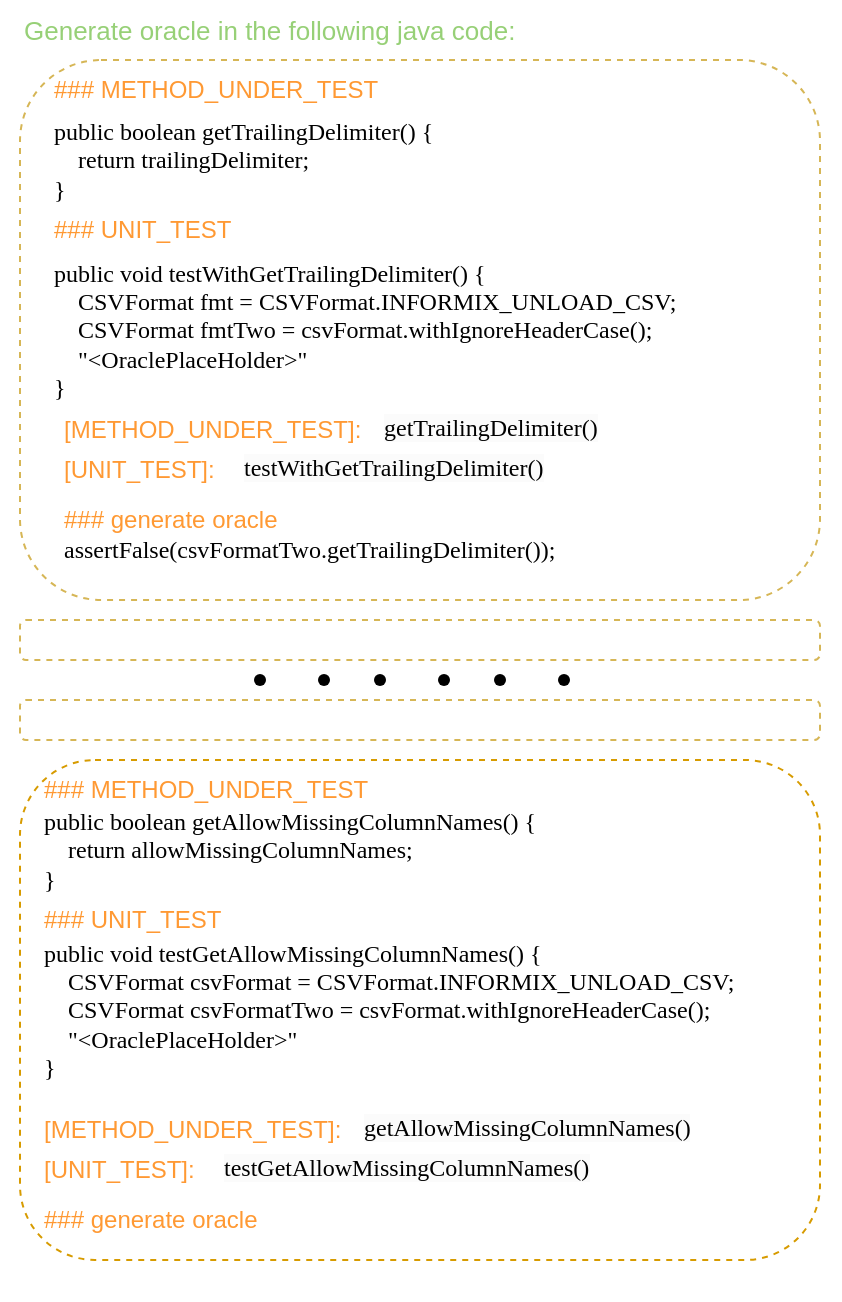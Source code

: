 <mxfile version="21.2.9" type="github">
  <diagram name="第 1 页" id="49HhL85UuGYy7voRq5S4">
    <mxGraphModel dx="1562" dy="837" grid="1" gridSize="10" guides="1" tooltips="1" connect="1" arrows="1" fold="1" page="1" pageScale="1" pageWidth="827" pageHeight="1169" math="0" shadow="0">
      <root>
        <mxCell id="0" />
        <mxCell id="1" parent="0" />
        <mxCell id="CBpNskWzf5oH1RxQORSV-32" value="" style="rounded=0;whiteSpace=wrap;html=1;strokeColor=none;" vertex="1" parent="1">
          <mxGeometry x="340" y="140" width="420" height="650" as="geometry" />
        </mxCell>
        <mxCell id="CBpNskWzf5oH1RxQORSV-31" value="Generate oracle in the following java code:" style="text;html=1;strokeColor=none;fillColor=none;align=left;verticalAlign=middle;whiteSpace=wrap;rounded=0;fontColor=#97D077;fontSize=13;" vertex="1" parent="1">
          <mxGeometry x="350" y="140" width="280" height="30" as="geometry" />
        </mxCell>
        <mxCell id="CBpNskWzf5oH1RxQORSV-33" value="" style="rounded=1;whiteSpace=wrap;html=1;dashed=1;fillColor=none;glass=0;strokeColor=#d6b656;labelBackgroundColor=#FFF2CC;fillStyle=solid;" vertex="1" parent="1">
          <mxGeometry x="350" y="170" width="400" height="270" as="geometry" />
        </mxCell>
        <mxCell id="CBpNskWzf5oH1RxQORSV-34" value="### METHOD_UNDER_TEST" style="text;html=1;strokeColor=none;fillColor=none;align=left;verticalAlign=middle;whiteSpace=wrap;rounded=0;fontColor=#FF9933;" vertex="1" parent="1">
          <mxGeometry x="365" y="170" width="170" height="30" as="geometry" />
        </mxCell>
        <mxCell id="CBpNskWzf5oH1RxQORSV-35" value="### UNIT_TEST" style="text;html=1;strokeColor=none;fillColor=none;align=left;verticalAlign=middle;whiteSpace=wrap;rounded=0;fontColor=#FF9933;" vertex="1" parent="1">
          <mxGeometry x="365" y="240" width="170" height="30" as="geometry" />
        </mxCell>
        <mxCell id="CBpNskWzf5oH1RxQORSV-36" value="[METHOD_UNDER_TEST]:" style="text;html=1;strokeColor=none;fillColor=none;align=left;verticalAlign=middle;whiteSpace=wrap;rounded=0;fontColor=#FF9933;" vertex="1" parent="1">
          <mxGeometry x="370" y="340" width="160" height="30" as="geometry" />
        </mxCell>
        <mxCell id="CBpNskWzf5oH1RxQORSV-37" value="[UNIT_TEST]:" style="text;html=1;strokeColor=none;fillColor=none;align=left;verticalAlign=middle;whiteSpace=wrap;rounded=0;fontColor=#FF9933;" vertex="1" parent="1">
          <mxGeometry x="370" y="360" width="80" height="30" as="geometry" />
        </mxCell>
        <mxCell id="CBpNskWzf5oH1RxQORSV-38" value="### generate oracle" style="text;html=1;strokeColor=none;fillColor=none;align=left;verticalAlign=middle;whiteSpace=wrap;rounded=0;fontColor=#FF9933;" vertex="1" parent="1">
          <mxGeometry x="370" y="385" width="170" height="30" as="geometry" />
        </mxCell>
        <mxCell id="CBpNskWzf5oH1RxQORSV-39" value="&lt;div&gt;&lt;font face=&quot;Comic Sans MS&quot;&gt;public boolean getTrailingDelimiter() {&lt;/font&gt;&lt;/div&gt;&lt;div&gt;&lt;font face=&quot;Comic Sans MS&quot;&gt;&amp;nbsp; &amp;nbsp; return trailingDelimiter;&lt;/font&gt;&lt;/div&gt;&lt;div&gt;&lt;font face=&quot;Comic Sans MS&quot;&gt;}&lt;/font&gt;&lt;/div&gt;" style="text;html=1;strokeColor=none;fillColor=none;align=left;verticalAlign=middle;whiteSpace=wrap;rounded=0;" vertex="1" parent="1">
          <mxGeometry x="365" y="190" width="223" height="60" as="geometry" />
        </mxCell>
        <mxCell id="CBpNskWzf5oH1RxQORSV-40" value="&lt;div&gt;public void testWithGetTrailingDelimiter() {&lt;/div&gt;&lt;div&gt;&amp;nbsp; &amp;nbsp; CSVFormat fmt = CSVFormat.INFORMIX_UNLOAD_CSV;&lt;/div&gt;&lt;div&gt;&amp;nbsp; &amp;nbsp; CSVFormat fmtTwo = csvFormat.withIgnoreHeaderCase();&lt;/div&gt;&lt;div&gt;&amp;nbsp; &amp;nbsp; &quot;&amp;lt;OraclePlaceHolder&amp;gt;&quot;&lt;/div&gt;&lt;div style=&quot;&quot;&gt;}&lt;/div&gt;" style="text;html=1;strokeColor=none;fillColor=none;align=left;verticalAlign=middle;whiteSpace=wrap;rounded=0;fontFamily=Comic Sans MS;" vertex="1" parent="1">
          <mxGeometry x="365" y="270" width="390" height="70" as="geometry" />
        </mxCell>
        <mxCell id="CBpNskWzf5oH1RxQORSV-41" value="assertFalse(csvFormatTwo.getTrailingDelimiter());" style="text;html=1;strokeColor=none;fillColor=none;align=left;verticalAlign=middle;whiteSpace=wrap;rounded=0;fontFamily=Comic Sans MS;" vertex="1" parent="1">
          <mxGeometry x="370" y="400" width="280" height="30" as="geometry" />
        </mxCell>
        <mxCell id="CBpNskWzf5oH1RxQORSV-42" value="" style="rounded=1;whiteSpace=wrap;html=1;dashed=1;fillColor=none;glass=0;strokeColor=#d6b656;" vertex="1" parent="1">
          <mxGeometry x="350" y="450" width="400" height="20" as="geometry" />
        </mxCell>
        <mxCell id="CBpNskWzf5oH1RxQORSV-43" value="" style="rounded=1;whiteSpace=wrap;html=1;dashed=1;fillColor=none;glass=0;strokeColor=#d6b656;" vertex="1" parent="1">
          <mxGeometry x="350" y="490" width="400" height="20" as="geometry" />
        </mxCell>
        <mxCell id="CBpNskWzf5oH1RxQORSV-44" value="" style="group" vertex="1" connectable="0" parent="1">
          <mxGeometry x="460" y="470" width="172" height="20" as="geometry" />
        </mxCell>
        <mxCell id="CBpNskWzf5oH1RxQORSV-45" value="" style="group" vertex="1" connectable="0" parent="CBpNskWzf5oH1RxQORSV-44">
          <mxGeometry width="52" height="20" as="geometry" />
        </mxCell>
        <mxCell id="CBpNskWzf5oH1RxQORSV-46" value="" style="shape=waypoint;sketch=0;fillStyle=solid;size=6;pointerEvents=1;points=[];fillColor=none;resizable=0;rotatable=0;perimeter=centerPerimeter;snapToPoint=1;" vertex="1" parent="CBpNskWzf5oH1RxQORSV-45">
          <mxGeometry width="20" height="20" as="geometry" />
        </mxCell>
        <mxCell id="CBpNskWzf5oH1RxQORSV-47" value="" style="shape=waypoint;sketch=0;fillStyle=solid;size=6;pointerEvents=1;points=[];fillColor=none;resizable=0;rotatable=0;perimeter=centerPerimeter;snapToPoint=1;" vertex="1" parent="CBpNskWzf5oH1RxQORSV-45">
          <mxGeometry x="32" width="20" height="20" as="geometry" />
        </mxCell>
        <mxCell id="CBpNskWzf5oH1RxQORSV-48" value="" style="group" vertex="1" connectable="0" parent="CBpNskWzf5oH1RxQORSV-44">
          <mxGeometry x="60" width="52" height="20" as="geometry" />
        </mxCell>
        <mxCell id="CBpNskWzf5oH1RxQORSV-49" value="" style="shape=waypoint;sketch=0;fillStyle=solid;size=6;pointerEvents=1;points=[];fillColor=none;resizable=0;rotatable=0;perimeter=centerPerimeter;snapToPoint=1;" vertex="1" parent="CBpNskWzf5oH1RxQORSV-48">
          <mxGeometry width="20" height="20" as="geometry" />
        </mxCell>
        <mxCell id="CBpNskWzf5oH1RxQORSV-50" value="" style="shape=waypoint;sketch=0;fillStyle=solid;size=6;pointerEvents=1;points=[];fillColor=none;resizable=0;rotatable=0;perimeter=centerPerimeter;snapToPoint=1;" vertex="1" parent="CBpNskWzf5oH1RxQORSV-48">
          <mxGeometry x="32" width="20" height="20" as="geometry" />
        </mxCell>
        <mxCell id="CBpNskWzf5oH1RxQORSV-51" value="" style="group" vertex="1" connectable="0" parent="CBpNskWzf5oH1RxQORSV-44">
          <mxGeometry x="120" width="52" height="20" as="geometry" />
        </mxCell>
        <mxCell id="CBpNskWzf5oH1RxQORSV-52" value="" style="shape=waypoint;sketch=0;fillStyle=solid;size=6;pointerEvents=1;points=[];fillColor=none;resizable=0;rotatable=0;perimeter=centerPerimeter;snapToPoint=1;" vertex="1" parent="CBpNskWzf5oH1RxQORSV-51">
          <mxGeometry width="20" height="20" as="geometry" />
        </mxCell>
        <mxCell id="CBpNskWzf5oH1RxQORSV-53" value="" style="shape=waypoint;sketch=0;fillStyle=solid;size=6;pointerEvents=1;points=[];fillColor=none;resizable=0;rotatable=0;perimeter=centerPerimeter;snapToPoint=1;" vertex="1" parent="CBpNskWzf5oH1RxQORSV-51">
          <mxGeometry x="32" width="20" height="20" as="geometry" />
        </mxCell>
        <mxCell id="CBpNskWzf5oH1RxQORSV-54" value="" style="rounded=1;whiteSpace=wrap;html=1;dashed=1;fillColor=none;glass=0;strokeColor=#d79b00;" vertex="1" parent="1">
          <mxGeometry x="350" y="520" width="400" height="250" as="geometry" />
        </mxCell>
        <mxCell id="CBpNskWzf5oH1RxQORSV-56" value="### METHOD_UNDER_TEST" style="text;html=1;strokeColor=none;fillColor=none;align=left;verticalAlign=middle;whiteSpace=wrap;rounded=0;fontColor=#FF9933;" vertex="1" parent="1">
          <mxGeometry x="360" y="520" width="170" height="30" as="geometry" />
        </mxCell>
        <mxCell id="CBpNskWzf5oH1RxQORSV-57" value="&lt;div&gt;public boolean getAllowMissingColumnNames() {&lt;/div&gt;&lt;div&gt;&amp;nbsp; &amp;nbsp; return allowMissingColumnNames;&lt;/div&gt;&lt;div&gt;}&lt;/div&gt;" style="text;html=1;strokeColor=none;fillColor=none;align=left;verticalAlign=middle;whiteSpace=wrap;rounded=0;fontFamily=Comic Sans MS;" vertex="1" parent="1">
          <mxGeometry x="360" y="535" width="290" height="60" as="geometry" />
        </mxCell>
        <mxCell id="CBpNskWzf5oH1RxQORSV-58" value="### UNIT_TEST" style="text;html=1;strokeColor=none;fillColor=none;align=left;verticalAlign=middle;whiteSpace=wrap;rounded=0;fontColor=#FF9933;" vertex="1" parent="1">
          <mxGeometry x="360" y="585" width="170" height="30" as="geometry" />
        </mxCell>
        <mxCell id="CBpNskWzf5oH1RxQORSV-59" value="&lt;span style=&quot;color: rgb(0, 0, 0); font-family: &amp;quot;Comic Sans MS&amp;quot;; font-size: 12px; font-style: normal; font-variant-ligatures: normal; font-variant-caps: normal; font-weight: 400; letter-spacing: normal; orphans: 2; text-align: left; text-indent: 0px; text-transform: none; widows: 2; word-spacing: 0px; -webkit-text-stroke-width: 0px; background-color: rgb(251, 251, 251); text-decoration-thickness: initial; text-decoration-style: initial; text-decoration-color: initial; float: none; display: inline !important;&quot;&gt;getTrailingDelimiter()&lt;/span&gt;" style="text;whiteSpace=wrap;html=1;" vertex="1" parent="1">
          <mxGeometry x="530" y="340" width="130" height="25" as="geometry" />
        </mxCell>
        <mxCell id="CBpNskWzf5oH1RxQORSV-60" value="&lt;span style=&quot;color: rgb(0, 0, 0); font-family: &amp;quot;Comic Sans MS&amp;quot;; font-size: 12px; font-style: normal; font-variant-ligatures: normal; font-variant-caps: normal; font-weight: 400; letter-spacing: normal; orphans: 2; text-align: left; text-indent: 0px; text-transform: none; widows: 2; word-spacing: 0px; -webkit-text-stroke-width: 0px; background-color: rgb(251, 251, 251); text-decoration-thickness: initial; text-decoration-style: initial; text-decoration-color: initial; float: none; display: inline !important;&quot;&gt;testWithGetTrailingDelimiter()&lt;/span&gt;" style="text;whiteSpace=wrap;html=1;" vertex="1" parent="1">
          <mxGeometry x="460" y="360" width="180" height="30" as="geometry" />
        </mxCell>
        <mxCell id="CBpNskWzf5oH1RxQORSV-61" value="&lt;div&gt;public void&amp;nbsp;testGetAllowMissingColumnNames&lt;span style=&quot;background-color: initial;&quot;&gt;() {&lt;/span&gt;&lt;br&gt;&lt;/div&gt;&lt;div&gt;&amp;nbsp; &amp;nbsp; CSVFormat csvFormat = CSVFormat.INFORMIX_UNLOAD_CSV;&lt;/div&gt;&lt;div&gt;&amp;nbsp; &amp;nbsp; CSVFormat csvFormatTwo = csvFormat.withIgnoreHeaderCase();&lt;/div&gt;&lt;div&gt;&amp;nbsp; &amp;nbsp; &quot;&amp;lt;OraclePlaceHolder&amp;gt;&quot;&lt;/div&gt;&lt;div style=&quot;&quot;&gt;}&lt;/div&gt;" style="text;html=1;strokeColor=none;fillColor=none;align=left;verticalAlign=middle;whiteSpace=wrap;rounded=0;fontFamily=Comic Sans MS;" vertex="1" parent="1">
          <mxGeometry x="360" y="610" width="390" height="70" as="geometry" />
        </mxCell>
        <mxCell id="CBpNskWzf5oH1RxQORSV-62" value="[METHOD_UNDER_TEST]:" style="text;html=1;strokeColor=none;fillColor=none;align=left;verticalAlign=middle;whiteSpace=wrap;rounded=0;fontColor=#FF9933;" vertex="1" parent="1">
          <mxGeometry x="360" y="690" width="160" height="30" as="geometry" />
        </mxCell>
        <mxCell id="CBpNskWzf5oH1RxQORSV-63" value="[UNIT_TEST]:" style="text;html=1;strokeColor=none;fillColor=none;align=left;verticalAlign=middle;whiteSpace=wrap;rounded=0;fontColor=#FF9933;" vertex="1" parent="1">
          <mxGeometry x="360" y="710" width="80" height="30" as="geometry" />
        </mxCell>
        <mxCell id="CBpNskWzf5oH1RxQORSV-64" value="### generate oracle" style="text;html=1;strokeColor=none;fillColor=none;align=left;verticalAlign=middle;whiteSpace=wrap;rounded=0;fontColor=#FF9933;" vertex="1" parent="1">
          <mxGeometry x="360" y="735" width="170" height="30" as="geometry" />
        </mxCell>
        <mxCell id="CBpNskWzf5oH1RxQORSV-65" value="&lt;span style=&quot;color: rgb(0, 0, 0); font-family: &amp;quot;Comic Sans MS&amp;quot;; font-size: 12px; font-style: normal; font-variant-ligatures: normal; font-variant-caps: normal; font-weight: 400; letter-spacing: normal; orphans: 2; text-align: left; text-indent: 0px; text-transform: none; widows: 2; word-spacing: 0px; -webkit-text-stroke-width: 0px; background-color: rgb(251, 251, 251); text-decoration-thickness: initial; text-decoration-style: initial; text-decoration-color: initial; float: none; display: inline !important;&quot;&gt;getAllowMissingColumnNames()&lt;/span&gt;" style="text;whiteSpace=wrap;html=1;" vertex="1" parent="1">
          <mxGeometry x="520" y="690" width="180" height="20" as="geometry" />
        </mxCell>
        <mxCell id="CBpNskWzf5oH1RxQORSV-66" value="&lt;span style=&quot;color: rgb(0, 0, 0); font-family: &amp;quot;Comic Sans MS&amp;quot;; font-size: 12px; font-style: normal; font-variant-ligatures: normal; font-variant-caps: normal; font-weight: 400; letter-spacing: normal; orphans: 2; text-align: left; text-indent: 0px; text-transform: none; widows: 2; word-spacing: 0px; -webkit-text-stroke-width: 0px; background-color: rgb(251, 251, 251); text-decoration-thickness: initial; text-decoration-style: initial; text-decoration-color: initial; float: none; display: inline !important;&quot;&gt;testGetAllowMissingColumnNames()&lt;/span&gt;" style="text;whiteSpace=wrap;html=1;" vertex="1" parent="1">
          <mxGeometry x="450" y="710" width="220" height="30" as="geometry" />
        </mxCell>
      </root>
    </mxGraphModel>
  </diagram>
</mxfile>
